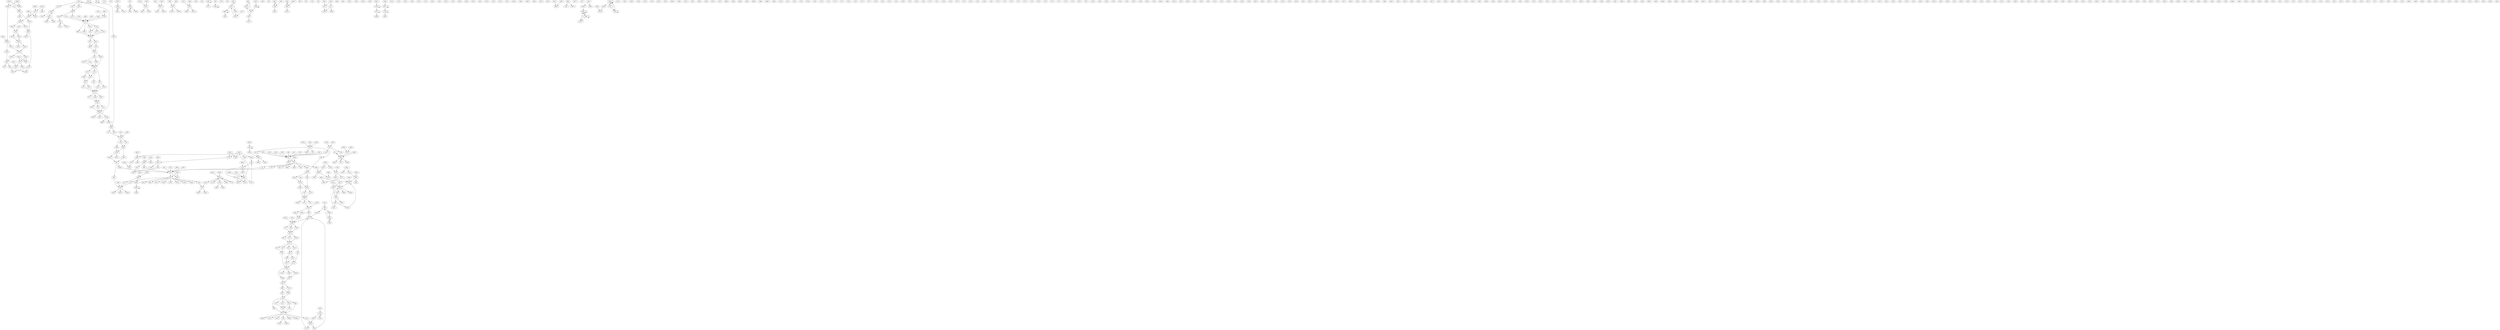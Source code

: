 digraph adj {
graph [k=96]
edge [d=-95]
"26+" [l=15261 C=333936]
"26-" [l=15261 C=333936]
"33+" [l=2789 C=246745]
"33-" [l=2789 C=246745]
"59+" [l=4413 C=396775]
"59-" [l=4413 C=396775]
"93+" [l=24370 C=802654]
"93-" [l=24370 C=802654]
"97+" [l=209 C=16444]
"97-" [l=209 C=16444]
"103+" [l=1159 C=80770]
"103-" [l=1159 C=80770]
"127+" [l=10510 C=288354]
"127-" [l=10510 C=288354]
"153+" [l=19447 C=346312]
"153-" [l=19447 C=346312]
"159+" [l=26243 C=610079]
"159-" [l=26243 C=610079]
"216+" [l=150 C=6771]
"216-" [l=150 C=6771]
"217+" [l=130 C=6775]
"217-" [l=130 C=6775]
"242+" [l=662 C=110268]
"242-" [l=662 C=110268]
"250+" [l=191 C=2315]
"250-" [l=191 C=2315]
"287+" [l=12133 C=196214]
"287-" [l=12133 C=196214]
"322+" [l=438 C=20675]
"322-" [l=438 C=20675]
"323+" [l=425 C=75644]
"323-" [l=425 C=75644]
"340+" [l=6940 C=132127]
"340-" [l=6940 C=132127]
"350+" [l=337 C=3754]
"350-" [l=337 C=3754]
"386+" [l=7253 C=294314]
"386-" [l=7253 C=294314]
"423+" [l=1222 C=71640]
"423-" [l=1222 C=71640]
"441+" [l=6279 C=108794]
"441-" [l=6279 C=108794]
"445+" [l=6662 C=91036]
"445-" [l=6662 C=91036]
"454+" [l=315 C=6512]
"454-" [l=315 C=6512]
"468+" [l=3148 C=78827]
"468-" [l=3148 C=78827]
"475+" [l=9400 C=144803]
"475-" [l=9400 C=144803]
"478+" [l=756 C=5382]
"478-" [l=756 C=5382]
"486+" [l=191 C=937]
"486-" [l=191 C=937]
"487+" [l=197 C=3767]
"487-" [l=197 C=3767]
"522+" [l=3691 C=97869]
"522-" [l=3691 C=97869]
"524+" [l=191 C=17131]
"524-" [l=191 C=17131]
"525+" [l=195 C=9015]
"525-" [l=195 C=9015]
"541+" [l=566 C=76809]
"541-" [l=566 C=76809]
"548+" [l=5841 C=76084]
"548-" [l=5841 C=76084]
"575+" [l=2589 C=72746]
"575-" [l=2589 C=72746]
"599+" [l=1236 C=33482]
"599-" [l=1236 C=33482]
"607+" [l=3283 C=39784]
"607-" [l=3283 C=39784]
"611+" [l=194 C=2725]
"611-" [l=194 C=2725]
"612+" [l=169 C=6550]
"612-" [l=169 C=6550]
"618+" [l=156 C=4874]
"618-" [l=156 C=4874]
"703+" [l=242 C=13416]
"703-" [l=242 C=13416]
"730+" [l=533 C=13450]
"730-" [l=533 C=13450]
"744+" [l=333 C=4254]
"744-" [l=333 C=4254]
"746+" [l=7648 C=109951]
"746-" [l=7648 C=109951]
"751+" [l=297 C=35829]
"751-" [l=297 C=35829]
"758+" [l=191 C=2182]
"758-" [l=191 C=2182]
"764+" [l=751 C=14426]
"764-" [l=751 C=14426]
"766+" [l=2223 C=43093]
"766-" [l=2223 C=43093]
"778+" [l=1220 C=40308]
"778-" [l=1220 C=40308]
"782+" [l=252 C=5119]
"782-" [l=252 C=5119]
"793+" [l=227 C=6076]
"793-" [l=227 C=6076]
"832+" [l=1893 C=34637]
"832-" [l=1893 C=34637]
"872+" [l=350 C=4360]
"872-" [l=350 C=4360]
"906+" [l=149 C=9444]
"906-" [l=149 C=9444]
"907+" [l=191 C=2954]
"907-" [l=191 C=2954]
"921+" [l=112 C=870]
"921-" [l=112 C=870]
"955+" [l=149 C=9335]
"955-" [l=149 C=9335]
"961+" [l=190 C=12979]
"961-" [l=190 C=12979]
"969+" [l=234 C=8080]
"969-" [l=234 C=8080]
"970+" [l=481 C=14003]
"970-" [l=481 C=14003]
"971+" [l=404 C=7325]
"971-" [l=404 C=7325]
"977+" [l=191 C=5325]
"977-" [l=191 C=5325]
"983+" [l=324 C=5207]
"983-" [l=324 C=5207]
"984+" [l=858 C=6728]
"984-" [l=858 C=6728]
"1025+" [l=189 C=8369]
"1025-" [l=189 C=8369]
"1031+" [l=453 C=3840]
"1031-" [l=453 C=3840]
"1032+" [l=339 C=2501]
"1032-" [l=339 C=2501]
"1036+" [l=151 C=2801]
"1036-" [l=151 C=2801]
"1043+" [l=191 C=5839]
"1043-" [l=191 C=5839]
"1063+" [l=429 C=1789]
"1063-" [l=429 C=1789]
"1066+" [l=188 C=2840]
"1066-" [l=188 C=2840]
"1071+" [l=1493 C=15501]
"1071-" [l=1493 C=15501]
"1102+" [l=188 C=9002]
"1102-" [l=188 C=9002]
"1129+" [l=195 C=6192]
"1129-" [l=195 C=6192]
"1132+" [l=469 C=2580]
"1132-" [l=469 C=2580]
"1144+" [l=188 C=619]
"1144-" [l=188 C=619]
"1151+" [l=191 C=8280]
"1151-" [l=191 C=8280]
"1159+" [l=1292 C=12852]
"1159-" [l=1292 C=12852]
"1165+" [l=1583 C=15930]
"1165-" [l=1583 C=15930]
"1178+" [l=129 C=774]
"1178-" [l=129 C=774]
"1179+" [l=310 C=2583]
"1179-" [l=310 C=2583]
"1191+" [l=1256 C=19999]
"1191-" [l=1256 C=19999]
"1210+" [l=696 C=5858]
"1210-" [l=696 C=5858]
"1212+" [l=148 C=1827]
"1212-" [l=148 C=1827]
"1213+" [l=232 C=1254]
"1213-" [l=232 C=1254]
"1215+" [l=315 C=1691]
"1215-" [l=315 C=1691]
"1227+" [l=192 C=2611]
"1227-" [l=192 C=2611]
"1242+" [l=409 C=1219]
"1242-" [l=409 C=1219]
"1247+" [l=156 C=3753]
"1247-" [l=156 C=3753]
"1248+" [l=191 C=3166]
"1248-" [l=191 C=3166]
"1253+" [l=243 C=1264]
"1253-" [l=243 C=1264]
"1258+" [l=185 C=3940]
"1258-" [l=185 C=3940]
"1266+" [l=311 C=765]
"1266-" [l=311 C=765]
"1272+" [l=192 C=5383]
"1272-" [l=192 C=5383]
"1274+" [l=146 C=2704]
"1274-" [l=146 C=2704]
"1282+" [l=352 C=1627]
"1282-" [l=352 C=1627]
"1297+" [l=117 C=431]
"1297-" [l=117 C=431]
"1311+" [l=264 C=1394]
"1311-" [l=264 C=1394]
"1318+" [l=163 C=2163]
"1318-" [l=163 C=2163]
"1322+" [l=472 C=2313]
"1322-" [l=472 C=2313]
"1327+" [l=280 C=1591]
"1327-" [l=280 C=1591]
"1359+" [l=343 C=2137]
"1359-" [l=343 C=2137]
"1368+" [l=199 C=997]
"1368-" [l=199 C=997]
"1377+" [l=229 C=1053]
"1377-" [l=229 C=1053]
"1378+" [l=151 C=1243]
"1378-" [l=151 C=1243]
"1383+" [l=229 C=1207]
"1383-" [l=229 C=1207]
"1391+" [l=191 C=1108]
"1391-" [l=191 C=1108]
"1397+" [l=168 C=1645]
"1397-" [l=168 C=1645]
"1403+" [l=130 C=1338]
"1403-" [l=130 C=1338]
"1434+" [l=204 C=1112]
"1434-" [l=204 C=1112]
"1437+" [l=231 C=512]
"1437-" [l=231 C=512]
"1438+" [l=97 C=40]
"1438-" [l=97 C=40]
"1456+" [l=211 C=1594]
"1456-" [l=211 C=1594]
"1464+" [l=491 C=3248]
"1464-" [l=491 C=3248]
"1485+" [l=230 C=670]
"1485-" [l=230 C=670]
"1489+" [l=488 C=2071]
"1489-" [l=488 C=2071]
"1523+" [l=219 C=668]
"1523-" [l=219 C=668]
"1531+" [l=388 C=1472]
"1531-" [l=388 C=1472]
"1537+" [l=519 C=2681]
"1537-" [l=519 C=2681]
"1540+" [l=189 C=1299]
"1540-" [l=189 C=1299]
"1542+" [l=343 C=1176]
"1542-" [l=343 C=1176]
"1543+" [l=123 C=878]
"1543-" [l=123 C=878]
"1549+" [l=271 C=854]
"1549-" [l=271 C=854]
"1563+" [l=129 C=336]
"1563-" [l=129 C=336]
"1579+" [l=642 C=3450]
"1579-" [l=642 C=3450]
"1595+" [l=259 C=1454]
"1595-" [l=259 C=1454]
"1603+" [l=99 C=105]
"1603-" [l=99 C=105]
"1608+" [l=206 C=867]
"1608-" [l=206 C=867]
"1616+" [l=195 C=441]
"1616-" [l=195 C=441]
"1619+" [l=196 C=816]
"1619-" [l=196 C=816]
"1621+" [l=122 C=255]
"1621-" [l=122 C=255]
"1642+" [l=216 C=531]
"1642-" [l=216 C=531]
"1647+" [l=147 C=423]
"1647-" [l=147 C=423]
"1652+" [l=223 C=682]
"1652-" [l=223 C=682]
"1656+" [l=495 C=2147]
"1656-" [l=495 C=2147]
"1657+" [l=215 C=540]
"1657-" [l=215 C=540]
"1661+" [l=96 C=17]
"1661-" [l=96 C=17]
"1664+" [l=222 C=486]
"1664-" [l=222 C=486]
"1667+" [l=191 C=1509]
"1667-" [l=191 C=1509]
"1673+" [l=207 C=415]
"1673-" [l=207 C=415]
"1685+" [l=212 C=306]
"1685-" [l=212 C=306]
"1686+" [l=265 C=577]
"1686-" [l=265 C=577]
"1698+" [l=209 C=733]
"1698-" [l=209 C=733]
"1699+" [l=195 C=590]
"1699-" [l=195 C=590]
"1702+" [l=303 C=1525]
"1702-" [l=303 C=1525]
"1705+" [l=243 C=423]
"1705-" [l=243 C=423]
"1706+" [l=204 C=499]
"1706-" [l=204 C=499]
"1708+" [l=356 C=886]
"1708-" [l=356 C=886]
"1709+" [l=98 C=40]
"1709-" [l=98 C=40]
"1715+" [l=217 C=297]
"1715-" [l=217 C=297]
"1717+" [l=228 C=501]
"1717-" [l=228 C=501]
"1725+" [l=209 C=532]
"1725-" [l=209 C=532]
"1727+" [l=347 C=841]
"1727-" [l=347 C=841]
"1730+" [l=233 C=513]
"1730-" [l=233 C=513]
"1732+" [l=210 C=601]
"1732-" [l=210 C=601]
"1738+" [l=240 C=511]
"1738-" [l=240 C=511]
"1740+" [l=196 C=289]
"1740-" [l=196 C=289]
"1747+" [l=194 C=551]
"1747-" [l=194 C=551]
"1749+" [l=261 C=532]
"1749-" [l=261 C=532]
"1757+" [l=196 C=312]
"1757-" [l=196 C=312]
"1761+" [l=242 C=337]
"1761-" [l=242 C=337]
"1765+" [l=199 C=232]
"1765-" [l=199 C=232]
"1767+" [l=190 C=2156]
"1767-" [l=190 C=2156]
"1768+" [l=191 C=1429]
"1768-" [l=191 C=1429]
"1773+" [l=260 C=465]
"1773-" [l=260 C=465]
"1774+" [l=200 C=245]
"1774-" [l=200 C=245]
"1775+" [l=205 C=277]
"1775-" [l=205 C=277]
"1776+" [l=43899 C=724983]
"1776-" [l=43899 C=724983]
"1777+" [l=31151 C=471161]
"1777-" [l=31151 C=471161]
"1779+" [l=103203 C=1823295]
"1779-" [l=103203 C=1823295]
"1780+" [l=34432 C=580335]
"1780-" [l=34432 C=580335]
"1781+" [l=4022 C=66293]
"1781-" [l=4022 C=66293]
"1782+" [l=30822 C=531035]
"1782-" [l=30822 C=531035]
"1784+" [l=44641 C=839740]
"1784-" [l=44641 C=839740]
"1785+" [l=38476 C=609410]
"1785-" [l=38476 C=609410]
"1786+" [l=68523 C=1008857]
"1786-" [l=68523 C=1008857]
"1787+" [l=34429 C=612665]
"1787-" [l=34429 C=612665]
"1788+" [l=64636 C=1524994]
"1788-" [l=64636 C=1524994]
"1789+" [l=31438 C=483263]
"1789-" [l=31438 C=483263]
"1790+" [l=75674 C=1270799]
"1790-" [l=75674 C=1270799]
"1791+" [l=8864 C=145227]
"1791-" [l=8864 C=145227]
"1793+" [l=18518 C=235222]
"1793-" [l=18518 C=235222]
"1794+" [l=20964 C=295679]
"1794-" [l=20964 C=295679]
"1795+" [l=47879 C=963343]
"1795-" [l=47879 C=963343]
"1796+" [l=7625 C=80904]
"1796-" [l=7625 C=80904]
"1798+" [l=40971 C=844053]
"1798-" [l=40971 C=844053]
"1800+" [l=9852 C=146902]
"1800-" [l=9852 C=146902]
"1801+" [l=29238 C=493113]
"1801-" [l=29238 C=493113]
"1802+" [l=62061 C=918823]
"1802-" [l=62061 C=918823]
"1803+" [l=35576 C=634472]
"1803-" [l=35576 C=634472]
"1804+" [l=4742 C=63790]
"1804-" [l=4742 C=63790]
"1805+" [l=13433 C=200521]
"1805-" [l=13433 C=200521]
"1807+" [l=23940 C=309966]
"1807-" [l=23940 C=309966]
"1808+" [l=26186 C=507694]
"1808-" [l=26186 C=507694]
"1809+" [l=51591 C=859257]
"1809-" [l=51591 C=859257]
"1810+" [l=95575 C=1478888]
"1810-" [l=95575 C=1478888]
"1811+" [l=40167 C=863877]
"1811-" [l=40167 C=863877]
"1812+" [l=24389 C=388592]
"1812-" [l=24389 C=388592]
"1813+" [l=96355 C=1847641]
"1813-" [l=96355 C=1847641]
"1814+" [l=53532 C=1332914]
"1814-" [l=53532 C=1332914]
"1815+" [l=30354 C=446126]
"1815-" [l=30354 C=446126]
"1816+" [l=136789 C=2147384]
"1816-" [l=136789 C=2147384]
"1817+" [l=15800 C=241631]
"1817-" [l=15800 C=241631]
"1818+" [l=3177 C=42247]
"1818-" [l=3177 C=42247]
"1819+" [l=15305 C=206722]
"1819-" [l=15305 C=206722]
"1820+" [l=19818 C=377922]
"1820-" [l=19818 C=377922]
"1821+" [l=26601 C=343598]
"1821-" [l=26601 C=343598]
"1822+" [l=16100 C=252689]
"1822-" [l=16100 C=252689]
"1824+" [l=105841 C=1755679]
"1824-" [l=105841 C=1755679]
"1825+" [l=51542 C=765710]
"1825-" [l=51542 C=765710]
"1826+" [l=42381 C=701802]
"1826-" [l=42381 C=701802]
"1827+" [l=55384 C=935232]
"1827-" [l=55384 C=935232]
"1829+" [l=25569 C=403975]
"1829-" [l=25569 C=403975]
"1830+" [l=12030 C=141149]
"1830-" [l=12030 C=141149]
"1831+" [l=40257 C=604053]
"1831-" [l=40257 C=604053]
"1832+" [l=1547 C=10352]
"1832-" [l=1547 C=10352]
"1833+" [l=17044 C=254641]
"1833-" [l=17044 C=254641]
"1834+" [l=69236 C=1259061]
"1834-" [l=69236 C=1259061]
"1835+" [l=20160 C=273820]
"1835-" [l=20160 C=273820]
"1836+" [l=49456 C=805842]
"1836-" [l=49456 C=805842]
"1837+" [l=3377 C=56421]
"1837-" [l=3377 C=56421]
"1838+" [l=65304 C=1192857]
"1838-" [l=65304 C=1192857]
"1839+" [l=20440 C=243383]
"1839-" [l=20440 C=243383]
"1841+" [l=4771 C=44269]
"1841-" [l=4771 C=44269]
"1842+" [l=12332 C=158601]
"1842-" [l=12332 C=158601]
"1843+" [l=36472 C=549068]
"1843-" [l=36472 C=549068]
"1844+" [l=37964 C=582891]
"1844-" [l=37964 C=582891]
"1845+" [l=46817 C=822087]
"1845-" [l=46817 C=822087]
"1846+" [l=626 C=13067]
"1846-" [l=626 C=13067]
"1847+" [l=29677 C=433775]
"1847-" [l=29677 C=433775]
"1848+" [l=26721 C=401008]
"1848-" [l=26721 C=401008]
"1849+" [l=74036 C=1134985]
"1849-" [l=74036 C=1134985]
"1850+" [l=49625 C=865197]
"1850-" [l=49625 C=865197]
"1853+" [l=14353 C=211843]
"1853-" [l=14353 C=211843]
"1854+" [l=20266 C=278022]
"1854-" [l=20266 C=278022]
"1855+" [l=5684 C=80098]
"1855-" [l=5684 C=80098]
"1856+" [l=9198 C=126822]
"1856-" [l=9198 C=126822]
"1857+" [l=23076 C=375780]
"1857-" [l=23076 C=375780]
"1858+" [l=105788 C=1741985]
"1858-" [l=105788 C=1741985]
"1859+" [l=2546 C=19868]
"1859-" [l=2546 C=19868]
"1861+" [l=44978 C=845299]
"1861-" [l=44978 C=845299]
"1862+" [l=81537 C=1427682]
"1862-" [l=81537 C=1427682]
"1864+" [l=39694 C=605419]
"1864-" [l=39694 C=605419]
"1865+" [l=33531 C=486139]
"1865-" [l=33531 C=486139]
"1867+" [l=54692 C=820326]
"1867-" [l=54692 C=820326]
"1868+" [l=48737 C=741041]
"1868-" [l=48737 C=741041]
"1869+" [l=69886 C=995325]
"1869-" [l=69886 C=995325]
"1870+" [l=14048 C=177236]
"1870-" [l=14048 C=177236]
"1872+" [l=74415 C=1191636]
"1872-" [l=74415 C=1191636]
"1873+" [l=25849 C=349463]
"1873-" [l=25849 C=349463]
"1874+" [l=420 C=1387]
"1874-" [l=420 C=1387]
"1875+" [l=9270 C=114604]
"1875-" [l=9270 C=114604]
"1876+" [l=49685 C=722487]
"1876-" [l=49685 C=722487]
"1877+" [l=39469 C=449168]
"1877-" [l=39469 C=449168]
"1878+" [l=12642 C=154738]
"1878-" [l=12642 C=154738]
"1879+" [l=31480 C=620137]
"1879-" [l=31480 C=620137]
"1880+" [l=12362 C=167264]
"1880-" [l=12362 C=167264]
"1881+" [l=17991 C=253999]
"1881-" [l=17991 C=253999]
"1882+" [l=5170 C=55284]
"1882-" [l=5170 C=55284]
"1884+" [l=16434 C=299978]
"1884-" [l=16434 C=299978]
"1885+" [l=4825 C=51384]
"1885-" [l=4825 C=51384]
"1886+" [l=4847 C=58550]
"1886-" [l=4847 C=58550]
"1887+" [l=39216 C=676153]
"1887-" [l=39216 C=676153]
"1890+" [l=9417 C=121564]
"1890-" [l=9417 C=121564]
"1891+" [l=9863 C=158364]
"1891-" [l=9863 C=158364]
"1892+" [l=4743 C=87631]
"1892-" [l=4743 C=87631]
"1894+" [l=13915 C=207796]
"1894-" [l=13915 C=207796]
"1895+" [l=19437 C=250749]
"1895-" [l=19437 C=250749]
"1896+" [l=5969 C=71181]
"1896-" [l=5969 C=71181]
"1897+" [l=5617 C=90625]
"1897-" [l=5617 C=90625]
"1898+" [l=20092 C=274893]
"1898-" [l=20092 C=274893]
"1899+" [l=57162 C=1150000]
"1899-" [l=57162 C=1150000]
"1900+" [l=6637 C=93036]
"1900-" [l=6637 C=93036]
"1901+" [l=9804 C=91762]
"1901-" [l=9804 C=91762]
"1902+" [l=34964 C=567062]
"1902-" [l=34964 C=567062]
"1903+" [l=21590 C=262862]
"1903-" [l=21590 C=262862]
"1904+" [l=507 C=2048]
"1904-" [l=507 C=2048]
"1905+" [l=9954 C=143489]
"1905-" [l=9954 C=143489]
"1906+" [l=5955 C=63002]
"1906-" [l=5955 C=63002]
"1908+" [l=1792 C=16246]
"1908-" [l=1792 C=16246]
"1909+" [l=47555 C=713767]
"1909-" [l=47555 C=713767]
"1910+" [l=36653 C=469565]
"1910-" [l=36653 C=469565]
"1911+" [l=2228 C=25282]
"1911-" [l=2228 C=25282]
"1912+" [l=9788 C=101339]
"1912-" [l=9788 C=101339]
"1913+" [l=938 C=5780]
"1913-" [l=938 C=5780]
"1914+" [l=4825 C=62599]
"1914-" [l=4825 C=62599]
"1915+" [l=4352 C=44901]
"1915-" [l=4352 C=44901]
"1916+" [l=88870 C=1578973]
"1916-" [l=88870 C=1578973]
"1917+" [l=58698 C=1128345]
"1917-" [l=58698 C=1128345]
"1918+" [l=16337 C=222676]
"1918-" [l=16337 C=222676]
"1919+" [l=23145 C=364629]
"1919-" [l=23145 C=364629]
"1920+" [l=3054 C=26643]
"1920-" [l=3054 C=26643]
"1921+" [l=2735 C=25794]
"1921-" [l=2735 C=25794]
"1922+" [l=29643 C=399059]
"1922-" [l=29643 C=399059]
"1923+" [l=56099 C=764924]
"1923-" [l=56099 C=764924]
"1924+" [l=12013 C=175837]
"1924-" [l=12013 C=175837]
"1925+" [l=1084 C=7902]
"1925-" [l=1084 C=7902]
"1926+" [l=8035 C=111154]
"1926-" [l=8035 C=111154]
"1927+" [l=842 C=5437]
"1927-" [l=842 C=5437]
"1928+" [l=2407 C=28531]
"1928-" [l=2407 C=28531]
"1930+" [l=3735 C=47078]
"1930-" [l=3735 C=47078]
"1931+" [l=11141 C=170859]
"1931-" [l=11141 C=170859]
"1932+" [l=19833 C=255965]
"1932-" [l=19833 C=255965]
"1933+" [l=2698 C=25251]
"1933-" [l=2698 C=25251]
"1934+" [l=5656 C=72741]
"1934-" [l=5656 C=72741]
"1935+" [l=35518 C=530964]
"1935-" [l=35518 C=530964]
"1936+" [l=2123 C=14567]
"1936-" [l=2123 C=14567]
"1937+" [l=837 C=4582]
"1937-" [l=837 C=4582]
"1938+" [l=31639 C=603188]
"1938-" [l=31639 C=603188]
"1939+" [l=12750 C=187731]
"1939-" [l=12750 C=187731]
"1940+" [l=4260 C=54179]
"1940-" [l=4260 C=54179]
"1942+" [l=910 C=2777]
"1942-" [l=910 C=2777]
"1943+" [l=1107 C=7331]
"1943-" [l=1107 C=7331]
"1944+" [l=12067 C=237854]
"1944-" [l=12067 C=237854]
"1945+" [l=830 C=4876]
"1945-" [l=830 C=4876]
"1946+" [l=408 C=1597]
"1946-" [l=408 C=1597]
"1947+" [l=9768 C=110013]
"1947-" [l=9768 C=110013]
"1948+" [l=1624 C=9654]
"1948-" [l=1624 C=9654]
"1950+" [l=1615 C=16719]
"1950-" [l=1615 C=16719]
"1951+" [l=790 C=4115]
"1951-" [l=790 C=4115]
"1952+" [l=15746 C=255080]
"1952-" [l=15746 C=255080]
"1953+" [l=1712 C=11561]
"1953-" [l=1712 C=11561]
"1954+" [l=1634 C=9231]
"1954-" [l=1634 C=9231]
"1955+" [l=23137 C=328983]
"1955-" [l=23137 C=328983]
"1956+" [l=6798 C=62202]
"1956-" [l=6798 C=62202]
"1957+" [l=13979 C=170669]
"1957-" [l=13979 C=170669]
"1958+" [l=433 C=1690]
"1958-" [l=433 C=1690]
"1959+" [l=73994 C=937250]
"1959-" [l=73994 C=937250]
"1960+" [l=1264 C=7246]
"1960-" [l=1264 C=7246]
"1961+" [l=1242 C=10312]
"1961-" [l=1242 C=10312]
"1962+" [l=4774 C=40492]
"1962-" [l=4774 C=40492]
"1963+" [l=1204 C=6241]
"1963-" [l=1204 C=6241]
"1964+" [l=56182 C=873371]
"1964-" [l=56182 C=873371]
"1965+" [l=877 C=3915]
"1965-" [l=877 C=3915]
"1966+" [l=479 C=1895]
"1966-" [l=479 C=1895]
"1967+" [l=1891 C=12767]
"1967-" [l=1891 C=12767]
"1968+" [l=1456 C=9985]
"1968-" [l=1456 C=9985]
"1969+" [l=4931 C=67047]
"1969-" [l=4931 C=67047]
"1970+" [l=5809 C=54046]
"1970-" [l=5809 C=54046]
"1971+" [l=2989 C=18274]
"1971-" [l=2989 C=18274]
"1972+" [l=802 C=4112]
"1972-" [l=802 C=4112]
"1973+" [l=660 C=2294]
"1973-" [l=660 C=2294]
"1974+" [l=403 C=1787]
"1974-" [l=403 C=1787]
"1975+" [l=25782 C=306431]
"1975-" [l=25782 C=306431]
"1976+" [l=2004 C=10124]
"1976-" [l=2004 C=10124]
"1977+" [l=825 C=2963]
"1977-" [l=825 C=2963]
"1978+" [l=417 C=1601]
"1978-" [l=417 C=1601]
"1979+" [l=49175 C=662544]
"1979-" [l=49175 C=662544]
"1980+" [l=818 C=2609]
"1980-" [l=818 C=2609]
"1981+" [l=572 C=2084]
"1981-" [l=572 C=2084]
"2006+" [l=58661 C=856031]
"2006-" [l=58661 C=856031]
"2007+" [l=51665 C=1246202]
"2007-" [l=51665 C=1246202]
"2008+" [l=5166 C=92350]
"2008-" [l=5166 C=92350]
"2010+" [l=905 C=14925]
"2010-" [l=905 C=14925]
"2011+" [l=4563 C=108236]
"2011-" [l=4563 C=108236]
"2013+" [l=1432 C=34846]
"2013-" [l=1432 C=34846]
"2014+" [l=1931 C=20760]
"2014-" [l=1931 C=20760]
"2017+" [l=218 C=6339]
"2017-" [l=218 C=6339]
"2020+" [l=105240 C=1820935]
"2020-" [l=105240 C=1820935]
"2024+" [l=49057 C=951123]
"2024-" [l=49057 C=951123]
"2025+" [l=42295 C=860504]
"2025-" [l=42295 C=860504]
"2027+" [l=415 C=5667]
"2027-" [l=415 C=5667]
"2028+" [l=11466 C=215640]
"2028-" [l=11466 C=215640]
"2029+" [l=141 C=2190]
"2029-" [l=141 C=2190]
"2030+" [l=100631 C=1759711]
"2030-" [l=100631 C=1759711]
"2031+" [l=78508 C=1154575]
"2031-" [l=78508 C=1154575]
"2032+" [l=12242 C=223513]
"2032-" [l=12242 C=223513]
"2033+" [l=7461 C=112766]
"2033-" [l=7461 C=112766]
"2034+" [l=204 C=8764]
"2034-" [l=204 C=8764]
"2036+" [l=96 C=255]
"2036-" [l=96 C=255]
"2038+" [l=204 C=8551]
"2038-" [l=204 C=8551]
"2039+" [l=300 C=9112]
"2039-" [l=300 C=9112]
"2041+" [l=440 C=11443]
"2041-" [l=440 C=11443]
"2042+" [l=1486 C=43358]
"2042-" [l=1486 C=43358]
"2043+" [l=820 C=117627]
"2043-" [l=820 C=117627]
"2044+" [l=68752 C=1737979]
"2044-" [l=68752 C=1737979]
"2045+" [l=660 C=94704]
"2045-" [l=660 C=94704]
"2046+" [l=18382 C=381051]
"2046-" [l=18382 C=381051]
"2047+" [l=616 C=107929]
"2047-" [l=616 C=107929]
"2048+" [l=1499 C=263033]
"2048-" [l=1499 C=263033]
"2049+" [l=600 C=97653]
"2049-" [l=600 C=97653]
"2050+" [l=526 C=9732]
"2050-" [l=526 C=9732]
"2051+" [l=762 C=28124]
"2051-" [l=762 C=28124]
"2052+" [l=1187 C=18353]
"2052-" [l=1187 C=18353]
"2053+" [l=15867 C=272922]
"2053-" [l=15867 C=272922]
"2054+" [l=346 C=6547]
"2054-" [l=346 C=6547]
"2055+" [l=30135 C=419634]
"2055-" [l=30135 C=419634]
"2056+" [l=767 C=25042]
"2056-" [l=767 C=25042]
"2057+" [l=1870 C=27422]
"2057-" [l=1870 C=27422]
"2058+" [l=932 C=28652]
"2058-" [l=932 C=28652]
"2059+" [l=625 C=6906]
"2059-" [l=625 C=6906]
"2060+" [l=51012 C=791606]
"2060-" [l=51012 C=791606]
"2061+" [l=32681 C=597822]
"2061-" [l=32681 C=597822]
"26-" -> "2051+"
"33+" -> "2043+" [d=-94]
"33-" -> "2043-"
"59+" -> "59+"
"59-" -> "59-"
"93+" -> "541-" [d=-94]
"93-" -> "103-"
"97+" -> "2049+"
"97-" -> "2045+"
"103+" -> "93+"
"103+" -> "766-"
"103+" -> "1817+" [d=-94]
"103+" -> "1892+" [d=-94]
"103-" -> "1833-"
"103-" -> "1835+"
"103-" -> "2028+"
"127+" -> "2052+"
"127-" -> "1036+" [d=-53]
"159+" -> "2058-"
"159-" -> "1025+" [d=-80]
"216+" -> "217+"
"216-" -> "1272+"
"216-" -> "1227-" [d=-87]
"216-" -> "921-" [d=-15]
"217+" -> "793-" [d=-93]
"217+" -> "1861+" [d=-93]
"217+" -> "1869+" [d=-76]
"217+" -> "1784+" [d=-34]
"217+" -> "2011+" [d=-34]
"217+" -> "1782+" [d=-34]
"217+" -> "1809+" [d=-34]
"217-" -> "216-"
"217-" -> "454+" [d=-87]
"217-" -> "969+" [d=-70]
"217-" -> "983+" [d=-70]
"242+" -> "907-"
"242+" -> "955+"
"242-" -> "969-"
"242-" -> "1227+" [d=-94]
"242-" -> "983-" [d=-91]
"242-" -> "921+" [d=-87]
"242-" -> "1272-" [d=-87]
"250+" -> "2049+" [d=-77]
"250-" -> "2045+"
"287-" -> "2059-"
"322+" -> "323+"
"322-" -> "703+"
"323+" -> "1043-"
"323+" -> "961+" [d=-94]
"323+" -> "977-" [d=-94]
"323-" -> "322-"
"323-" -> "782-" [d=-90]
"323-" -> "525-" [d=-68]
"323-" -> "611+" [d=-67]
"323-" -> "970-" [d=-67]
"340-" -> "2057+"
"350+" -> "1327+"
"350+" -> "1619-"
"350-" -> "1212+"
"386-" -> "541-" [d=-94]
"423+" -> "1814+"
"423+" -> "1834+"
"423-" -> "1900+"
"423-" -> "2007+"
"441-" -> "541-" [d=-94]
"454+" -> "921-"
"454-" -> "217+" [d=-87]
"468+" -> "2051+"
"468-" -> "1884-" [d=-20]
"468-" -> "1879-" [d=-20]
"475-" -> "1456+"
"486+" -> "487+"
"486-" -> "1397+"
"487+" -> "1397-"
"487+" -> "1066+" [d=-32]
"487-" -> "486-"
"487-" -> "1647-"
"522+" -> "1036+"
"524+" -> "2047+"
"524-" -> "2034-"
"524-" -> "2038-"
"525+" -> "323+" [d=-68]
"525-" -> "612+"
"541+" -> "1144-" [d=-93]
"541+" -> "1795+" [d=-93]
"541+" -> "93-" [d=-94]
"541+" -> "1793+" [d=-94]
"541+" -> "1876+" [d=-93]
"541+" -> "1918+" [d=-93]
"541+" -> "386+" [d=-94]
"541+" -> "441+" [d=-94]
"541+" -> "1925+" [d=-94]
"541+" -> "2053+" [d=-94]
"541-" -> "751-"
"541-" -> "1913-"
"575+" -> "1841-"
"575+" -> "2042-"
"575-" -> "1808-"
"575-" -> "2025-" [d=-46]
"599+" -> "1403-"
"599-" -> "1403+"
"611+" -> "612+"
"611-" -> "323+" [d=-67]
"612+" -> "618+"
"612+" -> "1248-"
"612-" -> "525+"
"612-" -> "611-"
"618+" -> "1247-" [d=-60]
"618+" -> "1274+" [d=-50]
"618-" -> "612-"
"703+" -> "2048-"
"703-" -> "322+"
"703-" -> "970+"
"730+" -> "1144+"
"730+" -> "1159-"
"730-" -> "1832+"
"730-" -> "1936+"
"744+" -> "1036-" [d=-78]
"744-" -> "2054-"
"751+" -> "541+"
"751+" -> "1943-"
"751-" -> "1940+"
"751-" -> "778-" [d=-94]
"751-" -> "1857+" [d=-93]
"751-" -> "1880+" [d=-93]
"751-" -> "764-" [d=-92]
"751-" -> "778+" [d=-92]
"751-" -> "1905+" [d=-92]
"751-" -> "2046-"
"758+" -> "2045+"
"758-" -> "2049+" [d=-77]
"764+" -> "751+" [d=-92]
"766+" -> "103-"
"766-" -> "1297+"
"778+" -> "751+" [d=-94]
"778-" -> "751+" [d=-92]
"782+" -> "323+" [d=-90]
"782-" -> "1274+"
"793+" -> "217-" [d=-93]
"793-" -> "1780+"
"793-" -> "1862+"
"832+" -> "2059+"
"832-" -> "2059-"
"872+" -> "1036-"
"872-" -> "2054-"
"906+" -> "907+"
"906+" -> "955-" [d=-53]
"906-" -> "2047-"
"907+" -> "242-"
"907-" -> "906-"
"921+" -> "454-"
"921+" -> "216+" [d=-15]
"921-" -> "242+" [d=-87]
"955+" -> "1151-"
"955+" -> "906-" [d=-53]
"955-" -> "242-"
"961+" -> "2045-" [d=-94]
"961-" -> "323-" [d=-94]
"969+" -> "242+"
"969-" -> "217+" [d=-70]
"970+" -> "323+" [d=-67]
"970-" -> "703+"
"971+" -> "1790+"
"971-" -> "1845+"
"971-" -> "1790+" [d=-12]
"977+" -> "323-" [d=-94]
"977-" -> "2045-"
"983+" -> "242+" [d=-91]
"983-" -> "217+" [d=-70]
"1025+" -> "2049-" [d=-64]
"1025-" -> "159+" [d=-80]
"1025-" -> "1854+" [d=-80]
"1025-" -> "1787-" [d=-64]
"1025-" -> "1810-" [d=-64]
"1031+" -> "1297-"
"1031-" -> "2054+"
"1036+" -> "872-"
"1036+" -> "744-" [d=-78]
"1036+" -> "1846-" [d=-78]
"1036-" -> "522-"
"1036-" -> "127+" [d=-53]
"1036-" -> "1803+" [d=-53]
"1043+" -> "323-"
"1043-" -> "2045-" [d=-94]
"1066+" -> "1947-"
"1066+" -> "1066+" [d=-34]
"1066-" -> "1066-" [d=-34]
"1066-" -> "487-" [d=-32]
"1071-" -> "1647+"
"1102-" -> "2048+" [d=-92]
"1129+" -> "2017-"
"1129+" -> "1129+" [d=-19]
"1129-" -> "1129-" [d=-19]
"1129-" -> "2061-"
"1144+" -> "541-" [d=-93]
"1144-" -> "730-"
"1151+" -> "955-"
"1151-" -> "2047-"
"1159+" -> "730-"
"1159-" -> "2043+" [d=-93]
"1178+" -> "1179+"
"1178+" -> "2020-"
"1178-" -> "1179-"
"1178-" -> "1853+"
"1179+" -> "1178+"
"1179-" -> "1178-"
"1210+" -> "1464-"
"1210+" -> "1950-"
"1210-" -> "2043+"
"1212+" -> "1213+"
"1212+" -> "1391+"
"1212-" -> "350+"
"1212-" -> "1804-"
"1213+" -> "1621+"
"1213+" -> "1875-"
"1213-" -> "1212-"
"1215+" -> "1661-"
"1215-" -> "1595-"
"1227+" -> "216+" [d=-87]
"1227-" -> "242+" [d=-94]
"1247+" -> "1248+"
"1247+" -> "618-" [d=-60]
"1247-" -> "2048-" [d=-55]
"1248+" -> "612-"
"1248-" -> "1247-"
"1258+" -> "2008-"
"1258+" -> "2030+"
"1258-" -> "2049-"
"1272+" -> "242+" [d=-87]
"1272-" -> "216+"
"1274+" -> "2048-" [d=-55]
"1274-" -> "782+"
"1274-" -> "618-" [d=-50]
"1297+" -> "1031-"
"1297+" -> "1359-"
"1297-" -> "766+"
"1297-" -> "2046+"
"1311+" -> "2043-" [d=-93]
"1311-" -> "2043+" [d=-94]
"1318+" -> "1359+"
"1318+" -> "1811+"
"1318-" -> "1846+"
"1318-" -> "2054+" [d=-53]
"1327+" -> "1603+" [d=-67]
"1327-" -> "350-"
"1359+" -> "1297-"
"1359-" -> "1318-"
"1368+" -> "1563+"
"1368-" -> "1709+"
"1377+" -> "1378+"
"1377-" -> "1902-"
"1377-" -> "1616-" [d=-67]
"1378+" -> "1434-"
"1378+" -> "1706+"
"1378-" -> "1377-"
"1378-" -> "1926+"
"1383+" -> "1563-"
"1383-" -> "1563+"
"1391+" -> "1603-" [d=-90]
"1391-" -> "1212-"
"1397+" -> "487-"
"1397-" -> "486+"
"1397-" -> "1647+" [d=-12]
"1403+" -> "599-"
"1403+" -> "1837+"
"1403-" -> "599+"
"1403-" -> "1878-"
"1434+" -> "1378-"
"1434-" -> "1885-"
"1438+" -> "1805-"
"1438+" -> "1438+" [d=-25]
"1438-" -> "1856-"
"1438-" -> "1438-" [d=-25]
"1456+" -> "1456+"
"1456-" -> "475+"
"1456-" -> "1456-"
"1464+" -> "1210-"
"1531+" -> "1963+"
"1540+" -> "2036+" [d=-92]
"1540-" -> "1931+"
"1543+" -> "1815+"
"1543+" -> "2024-"
"1543-" -> "2014-"
"1543-" -> "2014+"
"1563+" -> "1383-"
"1563+" -> "1709-" [d=-68]
"1563-" -> "1368-"
"1563-" -> "1383+"
"1595+" -> "1215+"
"1595+" -> "1920-"
"1603+" -> "1868-"
"1603+" -> "1391-" [d=-90]
"1603+" -> "1956+" [d=-90]
"1603-" -> "1616+"
"1603-" -> "1327-" [d=-67]
"1603-" -> "1621+" [d=-63]
"1603-" -> "1875-" [d=-63]
"1608+" -> "1788+"
"1608+" -> "1922+" [d=-90]
"1608-" -> "1873-"
"1608-" -> "1940-"
"1616+" -> "1829-" [d=-86]
"1616+" -> "1619+" [d=-84]
"1616+" -> "1661+" [d=-67]
"1616+" -> "1377+" [d=-67]
"1616+" -> "1865-" [d=-67]
"1616-" -> "1603+"
"1619+" -> "350-"
"1619-" -> "1616-" [d=-84]
"1621-" -> "1213-"
"1621-" -> "1603+" [d=-63]
"1642+" -> "1661+"
"1647+" -> "487+"
"1647-" -> "1071+"
"1647-" -> "1397+" [d=-12]
"1661+" -> "1215-"
"1661+" -> "1891-"
"1661-" -> "1642-"
"1661-" -> "1616-" [d=-67]
"1667-" -> "2029+"
"1706-" -> "1378-"
"1709+" -> "1791+"
"1709+" -> "1563-" [d=-68]
"1709-" -> "1368+"
"1709-" -> "1810+"
"1767+" -> "2036+" [d=-92]
"1767-" -> "1768-"
"1767-" -> "2036-"
"1768+" -> "1767+"
"1768+" -> "1768+"
"1768+" -> "2036+" [d=-93]
"1768-" -> "1768-"
"1768-" -> "2036-"
"1780-" -> "793+"
"1782-" -> "217-" [d=-34]
"1784-" -> "217-" [d=-34]
"1786+" -> "2057+"
"1787+" -> "1025+" [d=-64]
"1787-" -> "2058-"
"1788-" -> "1608-"
"1790-" -> "971-"
"1790-" -> "971+" [d=-12]
"1791-" -> "1709-"
"1793-" -> "541-" [d=-94]
"1795-" -> "541-" [d=-93]
"1803-" -> "1036+" [d=-53]
"1804+" -> "1212+"
"1805+" -> "1438-"
"1808+" -> "575+"
"1809-" -> "217-" [d=-34]
"1810+" -> "1025+" [d=-64]
"1810-" -> "1709+"
"1811-" -> "1318-"
"1813-" -> "2049-" [d=-64]
"1814-" -> "423-"
"1815-" -> "1543-"
"1817+" -> "2050+"
"1817-" -> "103-" [d=-94]
"1819+" -> "2057-"
"1829+" -> "1616-" [d=-86]
"1832-" -> "730+"
"1833+" -> "103+"
"1834-" -> "423-"
"1835-" -> "103+"
"1836-" -> "2050-"
"1837-" -> "1403-"
"1839-" -> "2017+"
"1841+" -> "575-"
"1841+" -> "1961-"
"1845-" -> "971+"
"1846+" -> "1036-" [d=-78]
"1846-" -> "1318+"
"1850+" -> "2049-" [d=-92]
"1853-" -> "1178+"
"1854+" -> "2052-"
"1854-" -> "1025+" [d=-80]
"1856+" -> "1438+"
"1856-" -> "2050+"
"1857-" -> "751+" [d=-93]
"1858+" -> "2059+"
"1861-" -> "217-" [d=-93]
"1862-" -> "793+"
"1865+" -> "1902-"
"1865+" -> "1616-" [d=-67]
"1868+" -> "1603-"
"1869-" -> "217-" [d=-76]
"1873+" -> "1608+"
"1873-" -> "1885-"
"1875+" -> "1213-"
"1875+" -> "1603+" [d=-63]
"1876-" -> "541-" [d=-93]
"1878+" -> "1403+"
"1879+" -> "2010+" [d=-20]
"1879+" -> "468+" [d=-20]
"1880-" -> "751+" [d=-93]
"1881+" -> "2050-"
"1884+" -> "2010+" [d=-20]
"1884+" -> "468+" [d=-20]
"1885+" -> "1434+"
"1885+" -> "1873+"
"1891+" -> "1661-"
"1892-" -> "103-" [d=-94]
"1897+" -> "2025-"
"1900-" -> "423+"
"1902+" -> "1377+"
"1902+" -> "1865-"
"1905-" -> "751+" [d=-92]
"1913+" -> "541+"
"1913+" -> "1943-"
"1918-" -> "541-" [d=-93]
"1919-" -> "2057-"
"1920+" -> "1595-"
"1922-" -> "1608-" [d=-90]
"1922-" -> "2060+"
"1924+" -> "2052+"
"1925-" -> "541-" [d=-94]
"1926-" -> "1378+"
"1931-" -> "1540+"
"1931-" -> "1938+"
"1936-" -> "730+"
"1938-" -> "1931+"
"1940+" -> "1608+"
"1940-" -> "751+"
"1943+" -> "751-"
"1943+" -> "1913-"
"1947+" -> "1066-"
"1948+" -> "2043+" [d=-93]
"1950+" -> "1210-"
"1956-" -> "1603-" [d=-90]
"1961+" -> "1841-"
"1961+" -> "2042-"
"1962+" -> "2043-" [d=-93]
"1963-" -> "1531-"
"1963-" -> "1967+"
"1967-" -> "1963+"
"1981+" -> "2043-" [d=-93]
"2007-" -> "423+"
"2008+" -> "1258-"
"2010+" -> "2029+"
"2010-" -> "1884-" [d=-20]
"2010-" -> "1879-" [d=-20]
"2011+" -> "2058+"
"2011-" -> "217-" [d=-34]
"2013+" -> "2051-"
"2013-" -> "2029-"
"2014+" -> "1543+"
"2014-" -> "1543+"
"2017+" -> "1129-"
"2017+" -> "2017+" [d=-43]
"2017-" -> "1839+"
"2017-" -> "2017-" [d=-43]
"2020+" -> "1178-"
"2020-" -> "2058+"
"2024+" -> "1543-"
"2024-" -> "2056-"
"2025+" -> "1897-"
"2025+" -> "575+" [d=-46]
"2027+" -> "2029-"
"2027-" -> "2056-"
"2028-" -> "103+"
"2029+" -> "2013+"
"2029+" -> "2027-"
"2029-" -> "1667+"
"2029-" -> "2010-"
"2030+" -> "2052-"
"2030-" -> "1258-"
"2034+" -> "524+"
"2034-" -> "2048+" [d=-92]
"2036+" -> "1767+"
"2036+" -> "1768+"
"2036+" -> "2036+"
"2036-" -> "2036-"
"2036-" -> "1768-" [d=-93]
"2036-" -> "1540-" [d=-92]
"2036-" -> "1767-" [d=-92]
"2038+" -> "524+"
"2038-" -> "2048+" [d=-92]
"2039+" -> "2048+" [d=-92]
"2039-" -> "2047+"
"2041+" -> "2051-"
"2041-" -> "2056+"
"2042+" -> "575-"
"2042+" -> "1961-"
"2042-" -> "2056+"
"2043+" -> "33+"
"2043+" -> "1311-" [d=-93]
"2043+" -> "1962-" [d=-93]
"2043+" -> "1981-" [d=-93]
"2043-" -> "1210+"
"2043-" -> "33-" [d=-94]
"2043-" -> "1311+" [d=-94]
"2043-" -> "1159+" [d=-93]
"2043-" -> "1948-" [d=-93]
"2045+" -> "977+"
"2045+" -> "961-" [d=-94]
"2045+" -> "1043+" [d=-94]
"2045-" -> "97+"
"2045-" -> "250+"
"2045-" -> "758-"
"2046+" -> "751+"
"2046-" -> "1297+"
"2047+" -> "906+"
"2047+" -> "1151+"
"2047-" -> "524-"
"2047-" -> "2039+"
"2048+" -> "703-"
"2048+" -> "1247+" [d=-55]
"2048+" -> "1274-" [d=-55]
"2048-" -> "1102+" [d=-92]
"2048-" -> "2039-" [d=-92]
"2048-" -> "2034+" [d=-92]
"2048-" -> "2038+" [d=-92]
"2049+" -> "1258+"
"2049+" -> "1850-" [d=-92]
"2049+" -> "1025-" [d=-64]
"2049+" -> "1813+" [d=-64]
"2049-" -> "97-"
"2049-" -> "250-" [d=-77]
"2049-" -> "758+" [d=-77]
"2050+" -> "1836+"
"2050+" -> "1881-"
"2050-" -> "1817-"
"2050-" -> "1856+"
"2051+" -> "2013-"
"2051+" -> "2041-"
"2051-" -> "26+"
"2051-" -> "468-"
"2052+" -> "1854-"
"2052+" -> "2030-"
"2052-" -> "127-"
"2052-" -> "1924-"
"2053-" -> "541-" [d=-94]
"2054+" -> "744+"
"2054+" -> "872+"
"2054-" -> "1031+"
"2054-" -> "1318+" [d=-53]
"2056+" -> "2024+"
"2056+" -> "2027+"
"2056-" -> "2041+"
"2056-" -> "2042+"
"2057+" -> "1819-"
"2057+" -> "1919+"
"2057-" -> "340+"
"2057-" -> "1786-"
"2058+" -> "159-"
"2058+" -> "1787+"
"2058-" -> "2011-"
"2058-" -> "2020+"
"2059+" -> "287+"
"2059+" -> "832+"
"2059-" -> "832-"
"2059-" -> "1858-"
"2060-" -> "1922+"
"2061+" -> "1129+"
}

